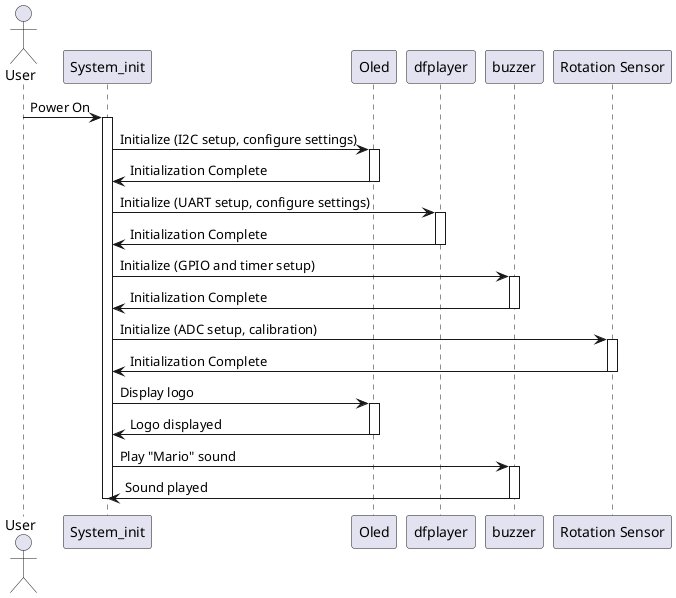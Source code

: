 @startuml Initialization

actor User
participant "System_init"   as    MainSystem
participant OLED            as    "Oled"
participant DFPlayer        as    "dfplayer"
participant Buzzer          as    "buzzer"
participant RotationSensor  as    "Rotation Sensor" 

User -> MainSystem: Power On
activate MainSystem

MainSystem -> OLED: Initialize (I2C setup, configure settings)
activate OLED
OLED -> MainSystem: Initialization Complete
deactivate OLED

MainSystem -> DFPlayer: Initialize (UART setup, configure settings)
activate DFPlayer
DFPlayer -> MainSystem: Initialization Complete
deactivate DFPlayer

MainSystem -> Buzzer: Initialize (GPIO and timer setup)
activate Buzzer
Buzzer -> MainSystem: Initialization Complete
deactivate Buzzer

MainSystem -> RotationSensor: Initialize (ADC setup, calibration)
activate RotationSensor
RotationSensor -> MainSystem: Initialization Complete
deactivate RotationSensor

MainSystem -> OLED: Display logo
activate OLED
OLED -> MainSystem: Logo displayed
deactivate OLED

MainSystem -> Buzzer: Play "Mario" sound
activate Buzzer
Buzzer -> MainSystem: Sound played
deactivate Buzzer

deactivate MainSystem
@enduml
